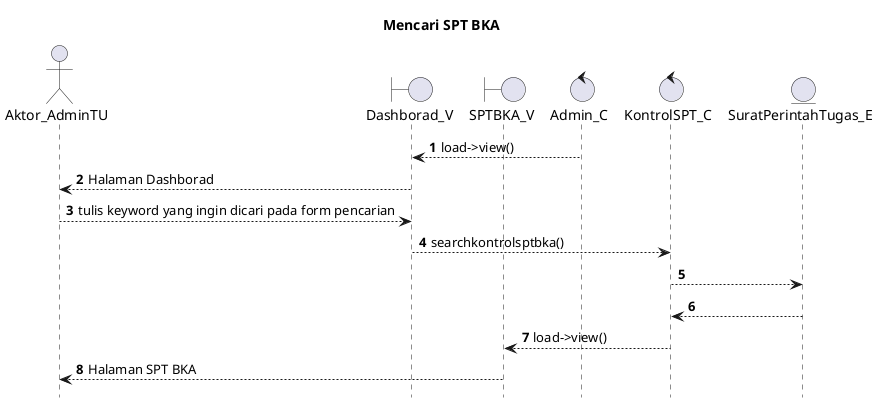 @startuml

autonumber
hide footbox
title Mencari SPT BKA

Actor Aktor_AdminTU
boundary Dashborad_V
boundary SPTBKA_V
control Admin_C
control KontrolSPT_C
Entity SuratPerintahTugas_E

Admin_C --> Dashborad_V: load->view()
Dashborad_V --> Aktor_AdminTU: Halaman Dashborad
Aktor_AdminTU --> Dashborad_V: tulis keyword yang ingin dicari pada form pencarian
Dashborad_V --> KontrolSPT_C: searchkontrolsptbka()
KontrolSPT_C --> SuratPerintahTugas_E:
    
    SuratPerintahTugas_E --> KontrolSPT_C:
    KontrolSPT_C --> SPTBKA_V: load->view()
    SPTBKA_V --> Aktor_AdminTU: Halaman SPT BKA

@enduml